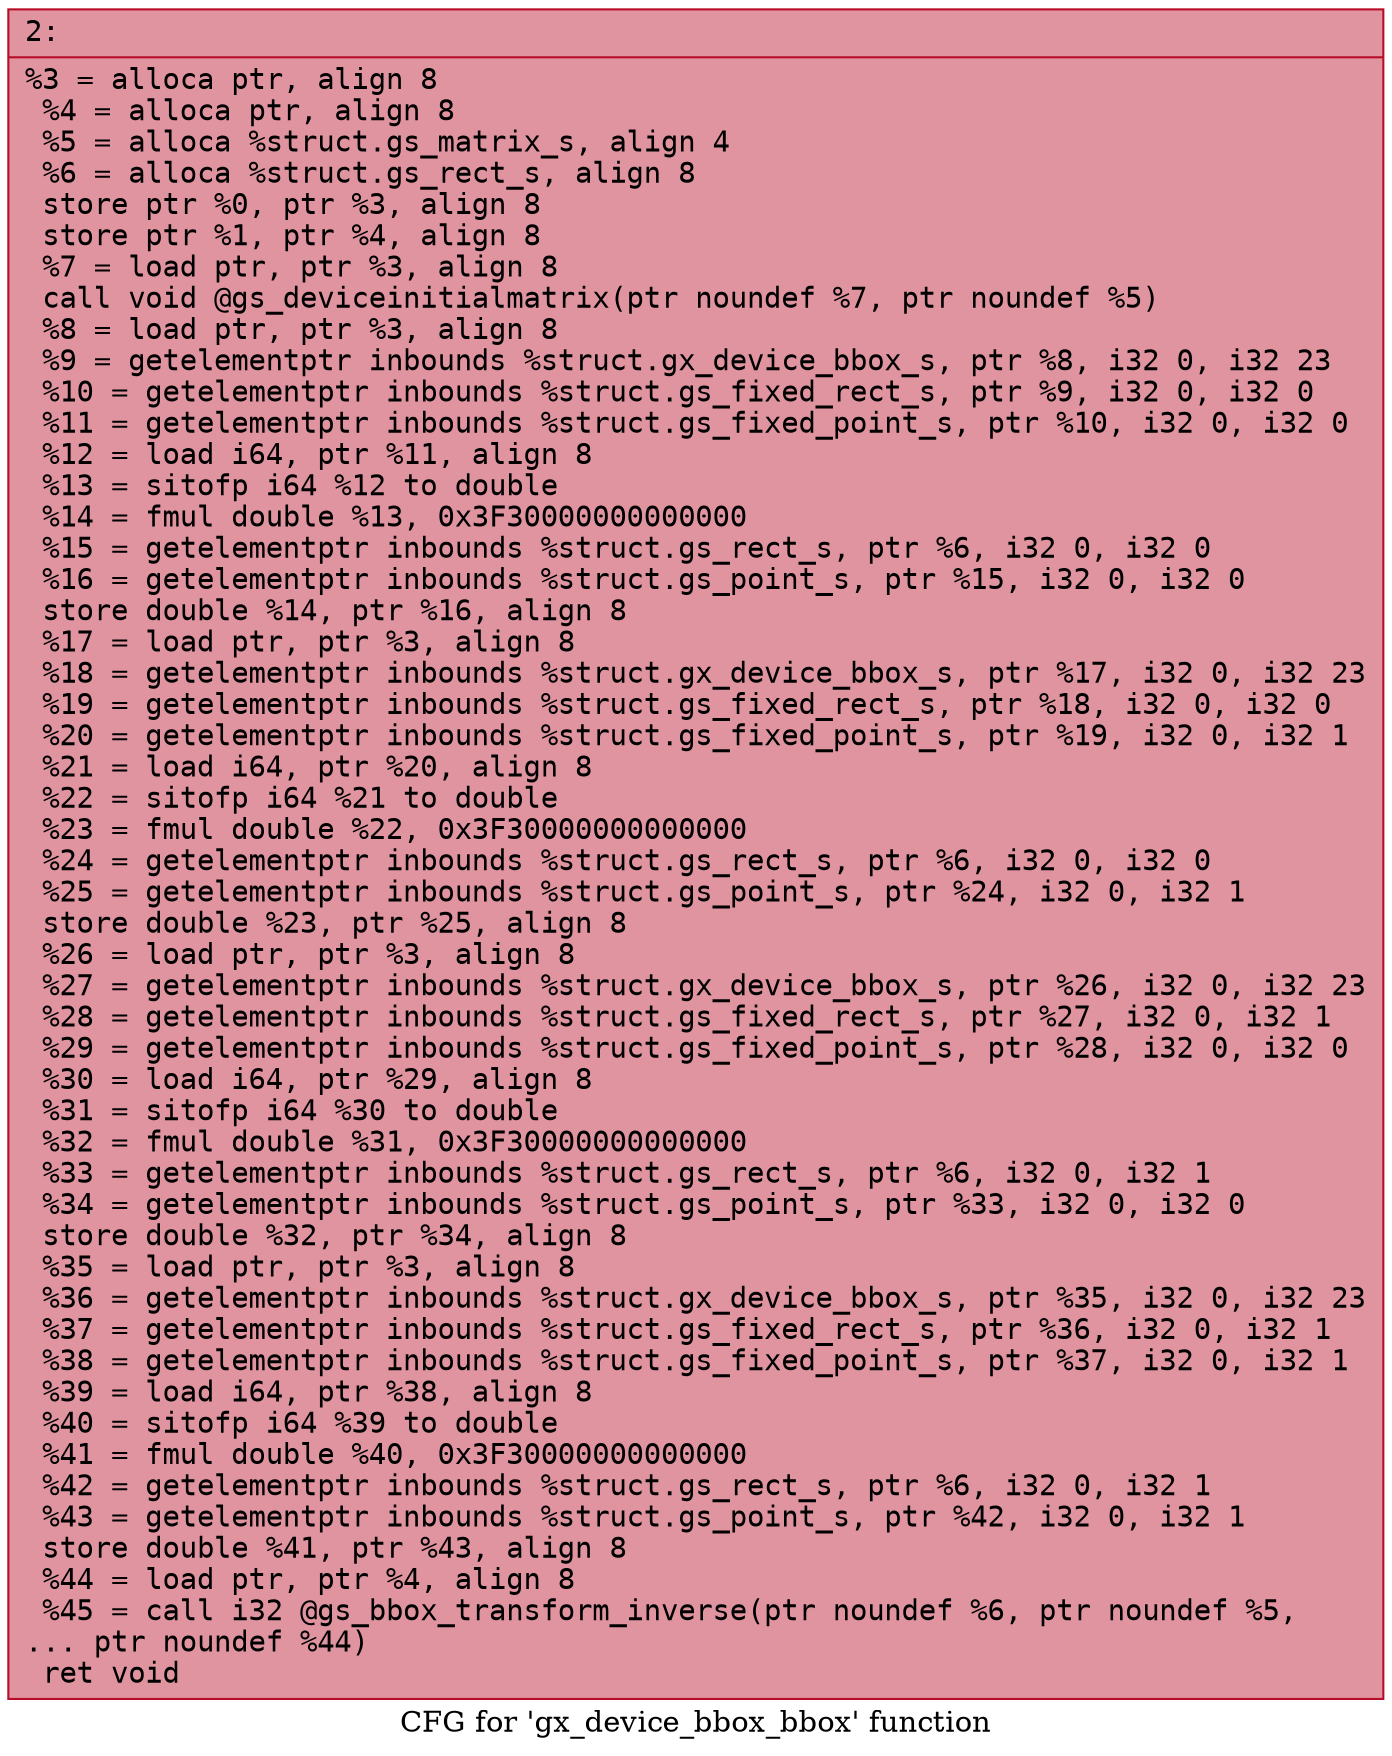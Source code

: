 digraph "CFG for 'gx_device_bbox_bbox' function" {
	label="CFG for 'gx_device_bbox_bbox' function";

	Node0x60000323e7b0 [shape=record,color="#b70d28ff", style=filled, fillcolor="#b70d2870" fontname="Courier",label="{2:\l|  %3 = alloca ptr, align 8\l  %4 = alloca ptr, align 8\l  %5 = alloca %struct.gs_matrix_s, align 4\l  %6 = alloca %struct.gs_rect_s, align 8\l  store ptr %0, ptr %3, align 8\l  store ptr %1, ptr %4, align 8\l  %7 = load ptr, ptr %3, align 8\l  call void @gs_deviceinitialmatrix(ptr noundef %7, ptr noundef %5)\l  %8 = load ptr, ptr %3, align 8\l  %9 = getelementptr inbounds %struct.gx_device_bbox_s, ptr %8, i32 0, i32 23\l  %10 = getelementptr inbounds %struct.gs_fixed_rect_s, ptr %9, i32 0, i32 0\l  %11 = getelementptr inbounds %struct.gs_fixed_point_s, ptr %10, i32 0, i32 0\l  %12 = load i64, ptr %11, align 8\l  %13 = sitofp i64 %12 to double\l  %14 = fmul double %13, 0x3F30000000000000\l  %15 = getelementptr inbounds %struct.gs_rect_s, ptr %6, i32 0, i32 0\l  %16 = getelementptr inbounds %struct.gs_point_s, ptr %15, i32 0, i32 0\l  store double %14, ptr %16, align 8\l  %17 = load ptr, ptr %3, align 8\l  %18 = getelementptr inbounds %struct.gx_device_bbox_s, ptr %17, i32 0, i32 23\l  %19 = getelementptr inbounds %struct.gs_fixed_rect_s, ptr %18, i32 0, i32 0\l  %20 = getelementptr inbounds %struct.gs_fixed_point_s, ptr %19, i32 0, i32 1\l  %21 = load i64, ptr %20, align 8\l  %22 = sitofp i64 %21 to double\l  %23 = fmul double %22, 0x3F30000000000000\l  %24 = getelementptr inbounds %struct.gs_rect_s, ptr %6, i32 0, i32 0\l  %25 = getelementptr inbounds %struct.gs_point_s, ptr %24, i32 0, i32 1\l  store double %23, ptr %25, align 8\l  %26 = load ptr, ptr %3, align 8\l  %27 = getelementptr inbounds %struct.gx_device_bbox_s, ptr %26, i32 0, i32 23\l  %28 = getelementptr inbounds %struct.gs_fixed_rect_s, ptr %27, i32 0, i32 1\l  %29 = getelementptr inbounds %struct.gs_fixed_point_s, ptr %28, i32 0, i32 0\l  %30 = load i64, ptr %29, align 8\l  %31 = sitofp i64 %30 to double\l  %32 = fmul double %31, 0x3F30000000000000\l  %33 = getelementptr inbounds %struct.gs_rect_s, ptr %6, i32 0, i32 1\l  %34 = getelementptr inbounds %struct.gs_point_s, ptr %33, i32 0, i32 0\l  store double %32, ptr %34, align 8\l  %35 = load ptr, ptr %3, align 8\l  %36 = getelementptr inbounds %struct.gx_device_bbox_s, ptr %35, i32 0, i32 23\l  %37 = getelementptr inbounds %struct.gs_fixed_rect_s, ptr %36, i32 0, i32 1\l  %38 = getelementptr inbounds %struct.gs_fixed_point_s, ptr %37, i32 0, i32 1\l  %39 = load i64, ptr %38, align 8\l  %40 = sitofp i64 %39 to double\l  %41 = fmul double %40, 0x3F30000000000000\l  %42 = getelementptr inbounds %struct.gs_rect_s, ptr %6, i32 0, i32 1\l  %43 = getelementptr inbounds %struct.gs_point_s, ptr %42, i32 0, i32 1\l  store double %41, ptr %43, align 8\l  %44 = load ptr, ptr %4, align 8\l  %45 = call i32 @gs_bbox_transform_inverse(ptr noundef %6, ptr noundef %5,\l... ptr noundef %44)\l  ret void\l}"];
}
